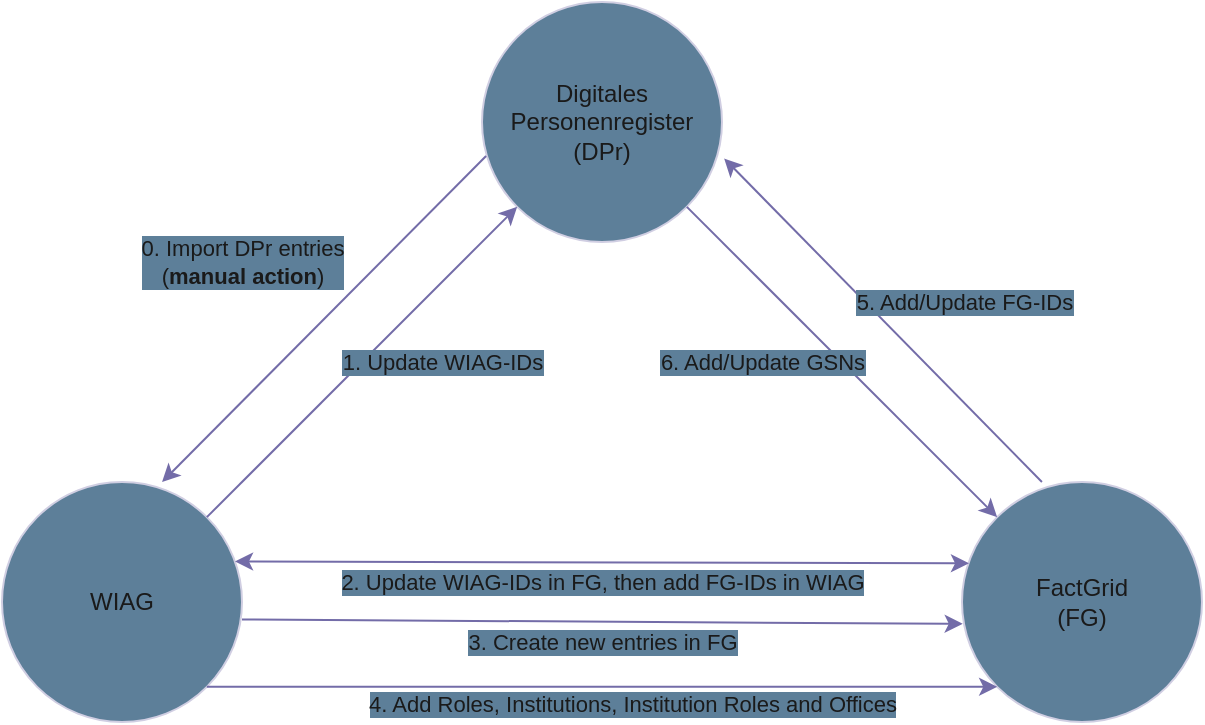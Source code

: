 <mxfile version="28.2.5">
  <diagram name="Page-1" id="b88l9EptPD5RRYh1V0vd">
    <mxGraphModel dx="983" dy="620" grid="1" gridSize="10" guides="1" tooltips="1" connect="1" arrows="1" fold="1" page="1" pageScale="1" pageWidth="827" pageHeight="1169" math="0" shadow="0">
      <root>
        <mxCell id="0" />
        <mxCell id="1" parent="0" />
        <mxCell id="0hDfRQBYGl1abeD-dmwz-4" value="WIAG" style="ellipse;whiteSpace=wrap;html=1;aspect=fixed;labelBackgroundColor=none;fillColor=#5D7F99;strokeColor=#D0CEE2;fontColor=#1A1A1A;" vertex="1" parent="1">
          <mxGeometry y="320" width="120" height="120" as="geometry" />
        </mxCell>
        <mxCell id="0hDfRQBYGl1abeD-dmwz-5" value="&lt;div&gt;FactGrid&lt;/div&gt;&lt;div&gt;(FG)&lt;/div&gt;" style="ellipse;whiteSpace=wrap;html=1;aspect=fixed;labelBackgroundColor=none;fillColor=#5D7F99;strokeColor=#D0CEE2;fontColor=#1A1A1A;" vertex="1" parent="1">
          <mxGeometry x="480" y="320" width="120" height="120" as="geometry" />
        </mxCell>
        <mxCell id="0hDfRQBYGl1abeD-dmwz-6" value="&lt;div&gt;Digitales Personenregister (DPr)&lt;/div&gt;" style="ellipse;whiteSpace=wrap;html=1;aspect=fixed;labelBackgroundColor=none;fillColor=#5D7F99;strokeColor=#D0CEE2;fontColor=#1A1A1A;" vertex="1" parent="1">
          <mxGeometry x="240" y="80" width="120" height="120" as="geometry" />
        </mxCell>
        <mxCell id="0hDfRQBYGl1abeD-dmwz-7" value="" style="endArrow=classic;html=1;rounded=0;exitX=0.017;exitY=0.642;exitDx=0;exitDy=0;entryX=0.667;entryY=0;entryDx=0;entryDy=0;exitPerimeter=0;entryPerimeter=0;labelBackgroundColor=none;strokeColor=#736CA8;fontColor=default;" edge="1" parent="1" source="0hDfRQBYGl1abeD-dmwz-6" target="0hDfRQBYGl1abeD-dmwz-4">
          <mxGeometry width="50" height="50" relative="1" as="geometry">
            <mxPoint x="390" y="490" as="sourcePoint" />
            <mxPoint x="440" y="440" as="targetPoint" />
          </mxGeometry>
        </mxCell>
        <mxCell id="0hDfRQBYGl1abeD-dmwz-8" value="&lt;div&gt;0. Import DPr entries&lt;/div&gt;&lt;div&gt;(&lt;b&gt;manual action&lt;/b&gt;)&lt;/div&gt;" style="edgeLabel;html=1;align=center;verticalAlign=middle;resizable=0;points=[];labelBackgroundColor=light-dark(#5D7F99,#6C899F);fontColor=#1A1A1A;" vertex="1" connectable="0" parent="0hDfRQBYGl1abeD-dmwz-7">
          <mxGeometry x="-0.015" y="-3" relative="1" as="geometry">
            <mxPoint x="-40" y="-25" as="offset" />
          </mxGeometry>
        </mxCell>
        <mxCell id="0hDfRQBYGl1abeD-dmwz-9" value="" style="endArrow=classic;html=1;rounded=0;exitX=1;exitY=0;exitDx=0;exitDy=0;entryX=0;entryY=1;entryDx=0;entryDy=0;labelBackgroundColor=none;strokeColor=#736CA8;fontColor=default;" edge="1" parent="1" source="0hDfRQBYGl1abeD-dmwz-4" target="0hDfRQBYGl1abeD-dmwz-6">
          <mxGeometry width="50" height="50" relative="1" as="geometry">
            <mxPoint x="390" y="490" as="sourcePoint" />
            <mxPoint x="440" y="440" as="targetPoint" />
          </mxGeometry>
        </mxCell>
        <mxCell id="0hDfRQBYGl1abeD-dmwz-10" value="&lt;div&gt;1. Update WIAG-IDs&lt;/div&gt;" style="edgeLabel;html=1;align=center;verticalAlign=middle;resizable=0;points=[];labelBackgroundColor=light-dark(#5D7F99,#6C899F);fontColor=#1A1A1A;" vertex="1" connectable="0" parent="0hDfRQBYGl1abeD-dmwz-9">
          <mxGeometry x="-0.142" relative="1" as="geometry">
            <mxPoint x="51" y="-11" as="offset" />
          </mxGeometry>
        </mxCell>
        <mxCell id="0hDfRQBYGl1abeD-dmwz-11" value="" style="endArrow=classic;startArrow=classic;html=1;rounded=0;exitX=0.971;exitY=0.331;exitDx=0;exitDy=0;entryX=0.029;entryY=0.339;entryDx=0;entryDy=0;entryPerimeter=0;exitPerimeter=0;labelBackgroundColor=none;strokeColor=#736CA8;fontColor=default;" edge="1" parent="1" source="0hDfRQBYGl1abeD-dmwz-4" target="0hDfRQBYGl1abeD-dmwz-5">
          <mxGeometry width="50" height="50" relative="1" as="geometry">
            <mxPoint x="390" y="490" as="sourcePoint" />
            <mxPoint x="440" y="440" as="targetPoint" />
          </mxGeometry>
        </mxCell>
        <mxCell id="0hDfRQBYGl1abeD-dmwz-12" value="&lt;div&gt;2. Update WIAG-IDs in FG, then add FG-IDs in WIAG&lt;/div&gt;" style="edgeLabel;html=1;align=center;verticalAlign=middle;resizable=0;points=[];labelBackgroundColor=light-dark(#5D7F99,#6C899F);fontColor=#1A1A1A;" vertex="1" connectable="0" parent="0hDfRQBYGl1abeD-dmwz-11">
          <mxGeometry x="-0.033" y="-2" relative="1" as="geometry">
            <mxPoint x="6" y="8" as="offset" />
          </mxGeometry>
        </mxCell>
        <mxCell id="0hDfRQBYGl1abeD-dmwz-13" value="" style="endArrow=classic;html=1;rounded=0;exitX=1;exitY=0.573;exitDx=0;exitDy=0;entryX=0.003;entryY=0.591;entryDx=0;entryDy=0;exitPerimeter=0;entryPerimeter=0;labelBackgroundColor=none;strokeColor=#736CA8;fontColor=default;" edge="1" parent="1" source="0hDfRQBYGl1abeD-dmwz-4" target="0hDfRQBYGl1abeD-dmwz-5">
          <mxGeometry width="50" height="50" relative="1" as="geometry">
            <mxPoint x="370" y="440" as="sourcePoint" />
            <mxPoint x="420" y="390" as="targetPoint" />
          </mxGeometry>
        </mxCell>
        <mxCell id="0hDfRQBYGl1abeD-dmwz-14" value="&lt;div&gt;3. Create new entries in FG&lt;/div&gt;" style="edgeLabel;html=1;align=center;verticalAlign=middle;resizable=0;points=[];labelBackgroundColor=light-dark(#5D7F99,#6C899F);fontColor=#1A1A1A;" vertex="1" connectable="0" parent="0hDfRQBYGl1abeD-dmwz-13">
          <mxGeometry x="0.133" y="1" relative="1" as="geometry">
            <mxPoint x="-24" y="11" as="offset" />
          </mxGeometry>
        </mxCell>
        <mxCell id="0hDfRQBYGl1abeD-dmwz-15" value="" style="endArrow=classic;html=1;rounded=0;exitX=1;exitY=1;exitDx=0;exitDy=0;entryX=0;entryY=1;entryDx=0;entryDy=0;labelBackgroundColor=none;strokeColor=#736CA8;fontColor=default;" edge="1" parent="1" source="0hDfRQBYGl1abeD-dmwz-4" target="0hDfRQBYGl1abeD-dmwz-5">
          <mxGeometry width="50" height="50" relative="1" as="geometry">
            <mxPoint x="370" y="440" as="sourcePoint" />
            <mxPoint x="420" y="390" as="targetPoint" />
          </mxGeometry>
        </mxCell>
        <mxCell id="0hDfRQBYGl1abeD-dmwz-16" value="&lt;div&gt;4. Add Roles, Institutions, Institution Roles and Offices&lt;/div&gt;" style="edgeLabel;html=1;align=center;verticalAlign=middle;resizable=0;points=[];labelBackgroundColor=light-dark(#5D7F99,#6C899F);fontColor=#1A1A1A;" vertex="1" connectable="0" parent="0hDfRQBYGl1abeD-dmwz-15">
          <mxGeometry x="0.075" y="-1" relative="1" as="geometry">
            <mxPoint y="7" as="offset" />
          </mxGeometry>
        </mxCell>
        <mxCell id="0hDfRQBYGl1abeD-dmwz-17" value="" style="endArrow=classic;html=1;rounded=0;entryX=1.009;entryY=0.652;entryDx=0;entryDy=0;entryPerimeter=0;exitX=0.333;exitY=0;exitDx=0;exitDy=0;exitPerimeter=0;labelBackgroundColor=none;strokeColor=#736CA8;fontColor=default;" edge="1" parent="1" source="0hDfRQBYGl1abeD-dmwz-5" target="0hDfRQBYGl1abeD-dmwz-6">
          <mxGeometry width="50" height="50" relative="1" as="geometry">
            <mxPoint x="380" y="420" as="sourcePoint" />
            <mxPoint x="430" y="370" as="targetPoint" />
          </mxGeometry>
        </mxCell>
        <mxCell id="0hDfRQBYGl1abeD-dmwz-20" value="5. Add/Update FG-IDs" style="edgeLabel;html=1;align=center;verticalAlign=middle;resizable=0;points=[];labelBackgroundColor=light-dark(#5D7F99,#6C899F);fontColor=#1A1A1A;" vertex="1" connectable="0" parent="0hDfRQBYGl1abeD-dmwz-17">
          <mxGeometry x="-0.015" y="-2" relative="1" as="geometry">
            <mxPoint x="37" y="-9" as="offset" />
          </mxGeometry>
        </mxCell>
        <mxCell id="0hDfRQBYGl1abeD-dmwz-18" value="" style="endArrow=classic;html=1;rounded=0;exitX=1;exitY=1;exitDx=0;exitDy=0;entryX=0;entryY=0;entryDx=0;entryDy=0;labelBackgroundColor=none;strokeColor=#736CA8;fontColor=default;" edge="1" parent="1" source="0hDfRQBYGl1abeD-dmwz-6" target="0hDfRQBYGl1abeD-dmwz-5">
          <mxGeometry width="50" height="50" relative="1" as="geometry">
            <mxPoint x="450" y="340" as="sourcePoint" />
            <mxPoint x="500" y="290" as="targetPoint" />
          </mxGeometry>
        </mxCell>
        <mxCell id="0hDfRQBYGl1abeD-dmwz-19" value="6. Add/Update GSNs" style="edgeLabel;html=1;align=center;verticalAlign=middle;resizable=0;points=[];labelBackgroundColor=light-dark(#5D7F99,#6C899F);fontColor=#1A1A1A;" vertex="1" connectable="0" parent="0hDfRQBYGl1abeD-dmwz-18">
          <mxGeometry x="-0.378" y="1" relative="1" as="geometry">
            <mxPoint x="-11" y="30" as="offset" />
          </mxGeometry>
        </mxCell>
      </root>
    </mxGraphModel>
  </diagram>
</mxfile>
